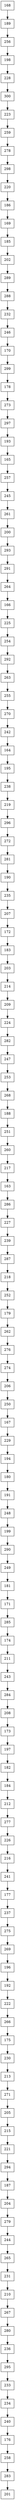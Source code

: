 digraph G {
  node [shape=record];
  node0 [label="{168}"];
  node0 -> node1;
  node1 [label="{189}"];
  node1 -> node2;
  node2 [label="{256}"];
  node2 -> node3;
  node3 [label="{198}"];
  node3 -> node4;
  node4 [label="{228}"];
  node4 -> node5;
  node5 [label="{300}"];
  node5 -> node6;
  node6 [label="{223}"];
  node6 -> node7;
  node7 [label="{259}"];
  node7 -> node8;
  node8 [label="{278}"];
  node8 -> node9;
  node9 [label="{298}"];
  node9 -> node10;
  node10 [label="{220}"];
  node10 -> node11;
  node11 [label="{186}"];
  node11 -> node12;
  node12 [label="{169}"];
  node12 -> node13;
  node13 [label="{185}"];
  node13 -> node14;
  node14 [label="{202}"];
  node14 -> node15;
  node15 [label="{289}"];
  node15 -> node16;
  node16 [label="{288}"];
  node16 -> node17;
  node17 [label="{232}"];
  node17 -> node18;
  node18 [label="{246}"];
  node18 -> node19;
  node19 [label="{170}"];
  node19 -> node20;
  node20 [label="{299}"];
  node20 -> node21;
  node21 [label="{178}"];
  node21 -> node22;
  node22 [label="{273}"];
  node22 -> node23;
  node23 [label="{297}"];
  node23 -> node24;
  node24 [label="{193}"];
  node24 -> node25;
  node25 [label="{165}"];
  node25 -> node26;
  node26 [label="{257}"];
  node26 -> node27;
  node27 [label="{245}"];
  node27 -> node28;
  node28 [label="{261}"];
  node28 -> node29;
  node29 [label="{200}"];
  node29 -> node30;
  node30 [label="{293}"];
  node30 -> node31;
  node31 [label="{291}"];
  node31 -> node32;
  node32 [label="{264}"];
  node32 -> node33;
  node33 [label="{166}"];
  node33 -> node34;
  node34 [label="{225}"];
  node34 -> node35;
  node35 [label="{254}"];
  node35 -> node36;
  node36 [label="{292}"];
  node36 -> node37;
  node37 [label="{263}"];
  node37 -> node38;
  node38 [label="{255}"];
  node38 -> node39;
  node39 [label="{270}"];
  node39 -> node40;
  node40 [label="{242}"];
  node40 -> node41;
  node41 [label="{164}"];
  node41 -> node42;
  node42 [label="{195}"];
  node42 -> node43;
  node43 [label="{238}"];
  node43 -> node44;
  node44 [label="{219}"];
  node44 -> node45;
  node45 [label="{296}"];
  node45 -> node46;
  node46 [label="{272}"];
  node46 -> node47;
  node47 [label="{281}"];
  node47 -> node48;
  node48 [label="{190}"];
  node48 -> node49;
  node49 [label="{235}"];
  node49 -> node50;
  node50 [label="{207}"];
  node50 -> node51;
  node51 [label="{172}"];
  node51 -> node52;
  node52 [label="{183}"];
  node52 -> node53;
  node53 [label="{203}"];
  node53 -> node54;
  node54 [label="{214}"];
  node54 -> node55;
  node55 [label="{209}"];
  node55 -> node56;
  node56 [label="{224}"];
  node56 -> node57;
  node57 [label="{282}"];
  node57 -> node58;
  node58 [label="{247}"];
  node58 -> node59;
  node59 [label="{253}"];
  node59 -> node60;
  node60 [label="{268}"];
  node60 -> node61;
  node61 [label="{188}"];
  node61 -> node62;
  node62 [label="{251}"];
  node62 -> node63;
  node63 [label="{260}"];
  node63 -> node64;
  node64 [label="{217}"];
  node64 -> node65;
  node65 [label="{163}"];
  node65 -> node66;
  node66 [label="{286}"];
  node66 -> node67;
  node67 [label="{227}"];
  node67 -> node68;
  node68 [label="{239}"];
  node68 -> node69;
  node69 [label="{287}"];
  node69 -> node70;
  node70 [label="{218}"];
  node70 -> node71;
  node71 [label="{252}"];
  node71 -> node72;
  node72 [label="{179}"];
  node72 -> node73;
  node73 [label="{262}"];
  node73 -> node74;
  node74 [label="{276}"];
  node74 -> node75;
  node75 [label="{274}"];
  node75 -> node76;
  node76 [label="{206}"];
  node76 -> node77;
  node77 [label="{250}"];
  node77 -> node78;
  node78 [label="{167}"];
  node78 -> node79;
  node79 [label="{229}"];
  node79 -> node80;
  node80 [label="{194}"];
  node80 -> node81;
  node81 [label="{180}"];
  node81 -> node82;
  node82 [label="{191}"];
  node82 -> node83;
  node83 [label="{248}"];
  node83 -> node84;
  node84 [label="{199}"];
  node84 -> node85;
  node85 [label="{290}"];
  node85 -> node86;
  node86 [label="{249}"];
  node86 -> node87;
  node87 [label="{181}"];
  node87 -> node88;
  node88 [label="{171}"];
  node88 -> node89;
  node89 [label="{285}"];
  node89 -> node90;
  node90 [label="{174}"];
  node90 -> node91;
  node91 [label="{211}"];
  node91 -> node92;
  node92 [label="{243}"];
  node92 -> node93;
  node93 [label="{284}"];
  node93 -> node94;
  node94 [label="{208}"];
  node94 -> node95;
  node95 [label="{173}"];
  node95 -> node96;
  node96 [label="{197}"];
  node96 -> node97;
  node97 [label="{182}"];
  node97 -> node98;
  node98 [label="{184}"];
  node98 -> node99;
  node99 [label="{212}"];
  node99 -> node100;
  node100 [label="{277}"];
  node100 -> node101;
  node101 [label="{226}"];
  node101 -> node102;
  node102 [label="{216}"];
  node102 -> node103;
  node103 [label="{241}"];
  node103 -> node104;
  node104 [label="{177}"];
  node104 -> node105;
  node105 [label="{237}"];
  node105 -> node106;
  node106 [label="{275}"];
  node106 -> node107;
  node107 [label="{269}"];
  node107 -> node108;
  node108 [label="{196}"];
  node108 -> node109;
  node109 [label="{192}"];
  node109 -> node110;
  node110 [label="{222}"];
  node110 -> node111;
  node111 [label="{266}"];
  node111 -> node112;
  node112 [label="{175}"];
  node112 -> node113;
  node113 [label="{230}"];
  node113 -> node114;
  node114 [label="{213}"];
  node114 -> node115;
  node115 [label="{271}"];
  node115 -> node116;
  node116 [label="{205}"];
  node116 -> node117;
  node117 [label="{215}"];
  node117 -> node118;
  node118 [label="{221}"];
  node118 -> node119;
  node119 [label="{294}"];
  node119 -> node120;
  node120 [label="{187}"];
  node120 -> node121;
  node121 [label="{204}"];
  node121 -> node122;
  node122 [label="{279}"];
  node122 -> node123;
  node123 [label="{244}"];
  node123 -> node124;
  node124 [label="{265}"];
  node124 -> node125;
  node125 [label="{231}"];
  node125 -> node126;
  node126 [label="{210}"];
  node126 -> node127;
  node127 [label="{267}"];
  node127 -> node128;
  node128 [label="{280}"];
  node128 -> node129;
  node129 [label="{236}"];
  node129 -> node130;
  node130 [label="{295}"];
  node130 -> node131;
  node131 [label="{233}"];
  node131 -> node132;
  node132 [label="{234}"];
  node132 -> node133;
  node133 [label="{240}"];
  node133 -> node134;
  node134 [label="{176}"];
  node134 -> node135;
  node135 [label="{258}"];
  node135 -> node136;
  node136 [label="{283}"];
  node136 -> node137;
  node137 [label="{201}"];
}

